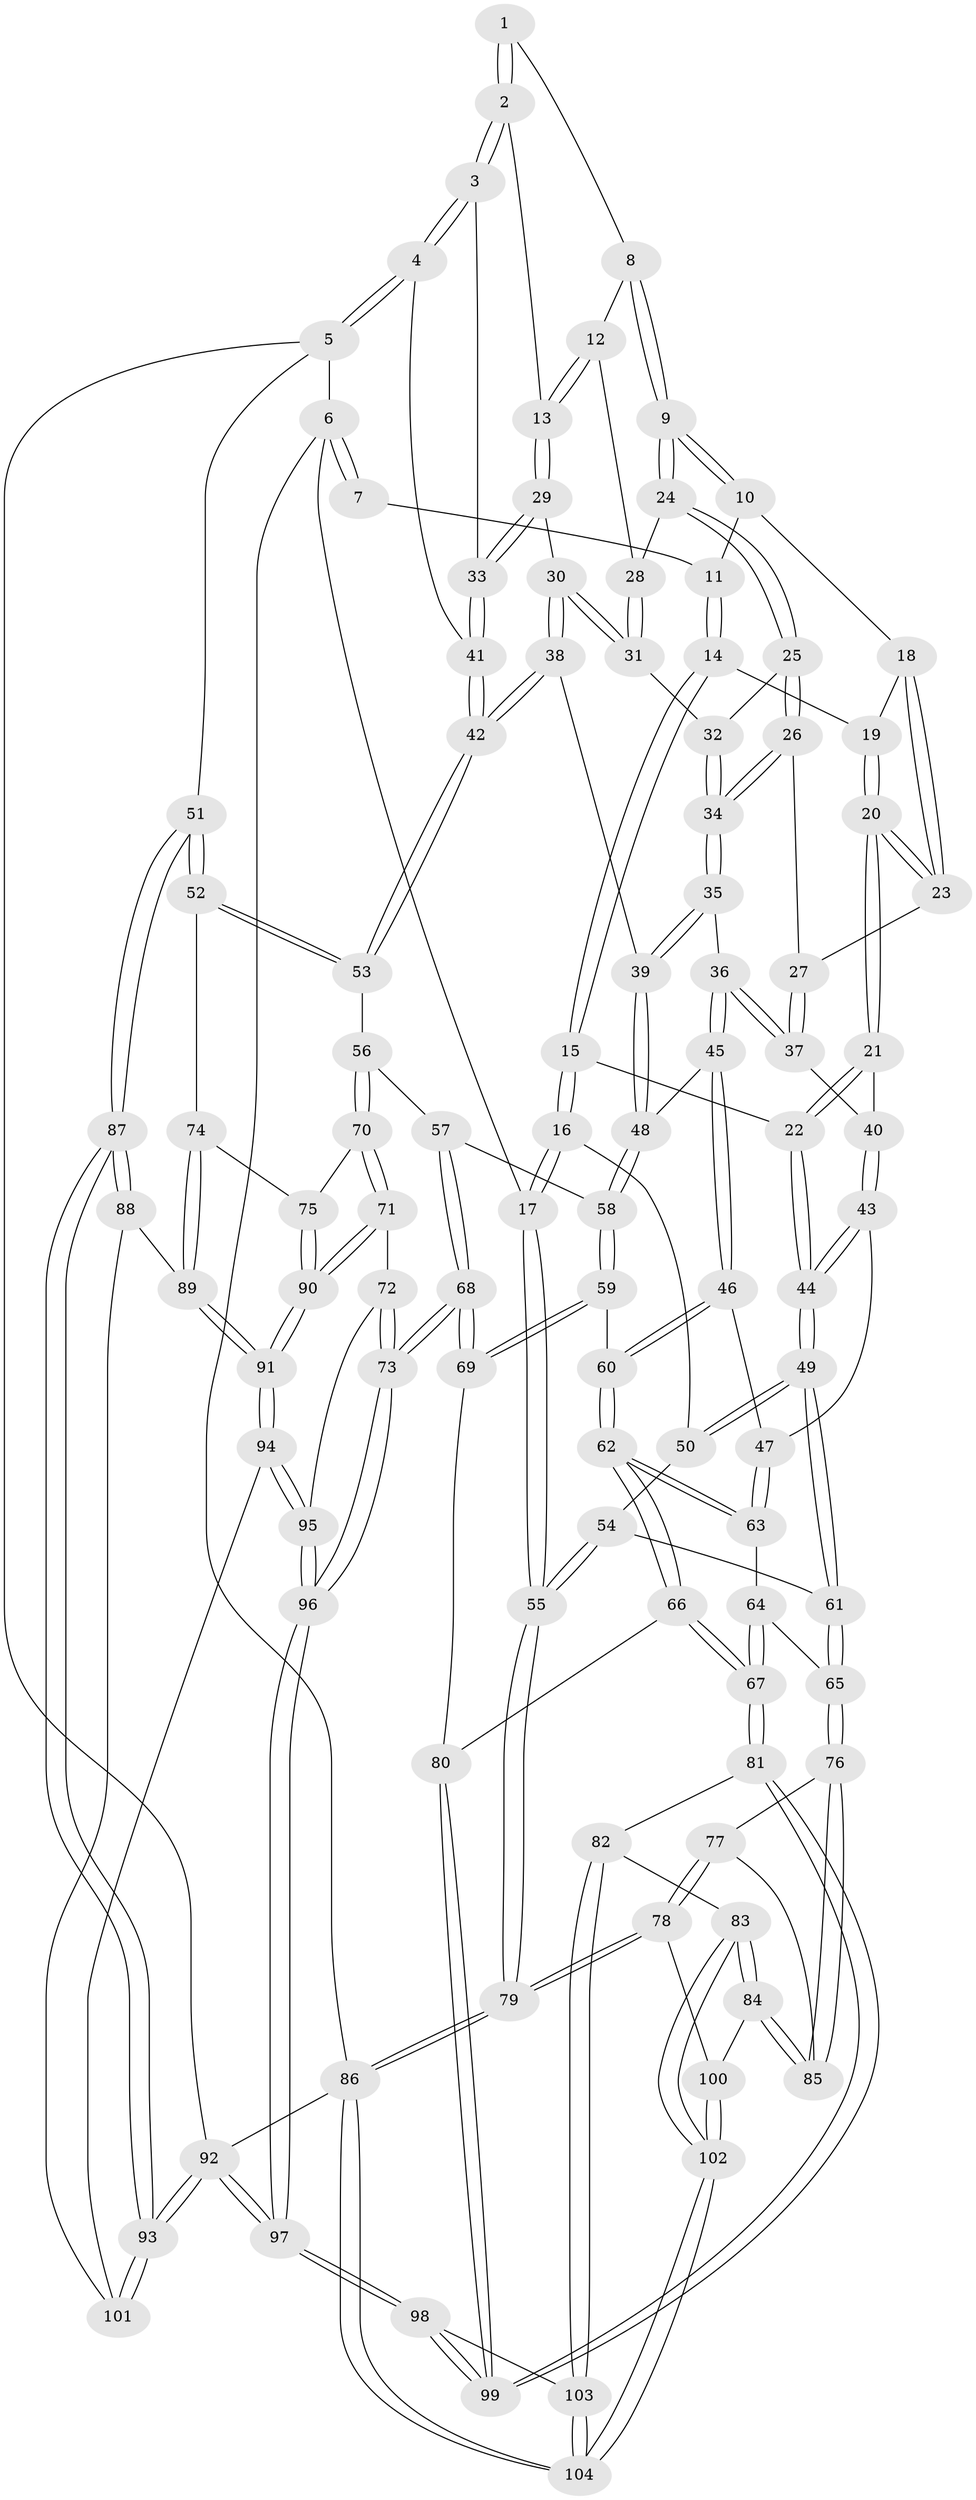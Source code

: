 // coarse degree distribution, {4: 0.53125, 3: 0.28125, 2: 0.0625, 5: 0.09375, 6: 0.03125}
// Generated by graph-tools (version 1.1) at 2025/38/03/04/25 23:38:33]
// undirected, 104 vertices, 257 edges
graph export_dot {
  node [color=gray90,style=filled];
  1 [pos="+0.4167053669885086+0"];
  2 [pos="+1+0"];
  3 [pos="+1+0"];
  4 [pos="+1+0"];
  5 [pos="+1+0"];
  6 [pos="+0+0"];
  7 [pos="+0.09470621596671118+0"];
  8 [pos="+0.43046258382102676+0"];
  9 [pos="+0.43964996918400756+0.04366297240472445"];
  10 [pos="+0.28891792635581076+0.08948963741326195"];
  11 [pos="+0.1619661847438522+0"];
  12 [pos="+0.6997833660179223+0.06519720464443729"];
  13 [pos="+0.7292546827519995+0.05828582558448886"];
  14 [pos="+0.15473234514247386+0.0697088572322672"];
  15 [pos="+0+0.2918371123264129"];
  16 [pos="+0+0.30058814003638673"];
  17 [pos="+0+0.27743573744722455"];
  18 [pos="+0.2749733226187298+0.12628559790628785"];
  19 [pos="+0.16934294922866194+0.09088977933638653"];
  20 [pos="+0.23660543954923324+0.2380322774451149"];
  21 [pos="+0.19152350112003144+0.29086654214730245"];
  22 [pos="+0.10804891114445728+0.3060886872877792"];
  23 [pos="+0.2650344801666401+0.2224171431102372"];
  24 [pos="+0.4474728851015161+0.06093218538155076"];
  25 [pos="+0.4231140667669414+0.16453144485883686"];
  26 [pos="+0.39034222633341253+0.20235900431553144"];
  27 [pos="+0.3725303577677188+0.21703572875181956"];
  28 [pos="+0.5715991447531922+0.10222101487307057"];
  29 [pos="+0.729158437203629+0.18181556295075213"];
  30 [pos="+0.6127373073820856+0.26112350258902634"];
  31 [pos="+0.5869607267001292+0.24027497219574234"];
  32 [pos="+0.5230182886879549+0.23964229110993532"];
  33 [pos="+0.8189025669712017+0.28587254271097773"];
  34 [pos="+0.4847712398784694+0.30181128945944724"];
  35 [pos="+0.4715375595696162+0.382749512359562"];
  36 [pos="+0.4162932758851714+0.3859383677314014"];
  37 [pos="+0.40247373270158004+0.3753404083414322"];
  38 [pos="+0.6316911162659226+0.42805957409319567"];
  39 [pos="+0.6170437710843102+0.4382740210950499"];
  40 [pos="+0.27090793906139965+0.3715659398933906"];
  41 [pos="+0.8481418514643165+0.36201948012925644"];
  42 [pos="+0.8500903602528393+0.4171766844830281"];
  43 [pos="+0.252330731235972+0.5674984724378261"];
  44 [pos="+0.21610689282355855+0.5767901719195411"];
  45 [pos="+0.36660656924586127+0.5362180939183743"];
  46 [pos="+0.3408391206900583+0.5625596501533349"];
  47 [pos="+0.2773892185823353+0.5719605441907822"];
  48 [pos="+0.5898326715568036+0.5202176909223297"];
  49 [pos="+0.1918896682641157+0.5917053234698422"];
  50 [pos="+0.02407366622503375+0.451581643693255"];
  51 [pos="+1+0.5160003500621999"];
  52 [pos="+1+0.516771864255075"];
  53 [pos="+0.9198652084300323+0.47892517976259125"];
  54 [pos="+0.031401987384530115+0.6260481552313643"];
  55 [pos="+0+0.7045462190056478"];
  56 [pos="+0.8012360492699572+0.6527393189667513"];
  57 [pos="+0.6888660470801746+0.6641267958861158"];
  58 [pos="+0.5904364556900682+0.5531955193528236"];
  59 [pos="+0.48600113187606675+0.6793602130948818"];
  60 [pos="+0.4620825516056061+0.6760982250844193"];
  61 [pos="+0.16359487481577073+0.6303550108396196"];
  62 [pos="+0.3490556924516562+0.7704028323926533"];
  63 [pos="+0.32068650133797355+0.7021960144782547"];
  64 [pos="+0.24705586833061188+0.7246371312384102"];
  65 [pos="+0.1627810151622205+0.6631795790451087"];
  66 [pos="+0.33809410161803954+0.8016102693581687"];
  67 [pos="+0.3355908267985351+0.8040017994458964"];
  68 [pos="+0.6134963132964285+0.8242980995016255"];
  69 [pos="+0.5434348499353674+0.7774589045154873"];
  70 [pos="+0.8098423979419027+0.682407972933122"];
  71 [pos="+0.779757688420609+0.774599659217518"];
  72 [pos="+0.7642875500232634+0.7865569805102754"];
  73 [pos="+0.6321526114105496+0.8690433412099191"];
  74 [pos="+0.9430989775563974+0.7499374832565069"];
  75 [pos="+0.8849570402658381+0.7561363313227024"];
  76 [pos="+0.14466964391454432+0.7339309509708225"];
  77 [pos="+0+0.730319680242841"];
  78 [pos="+0+0.7188772885253963"];
  79 [pos="+0+0.7110904105672238"];
  80 [pos="+0.4425856641832116+0.8219892311645796"];
  81 [pos="+0.3231785851401496+0.824142811077176"];
  82 [pos="+0.18071681631972056+0.8645106607799551"];
  83 [pos="+0.16045442933119053+0.8607310377166543"];
  84 [pos="+0.1476428442701387+0.8276038486697873"];
  85 [pos="+0.1450650381440424+0.7948743387544556"];
  86 [pos="+0+1"];
  87 [pos="+1+0.9294000266467797"];
  88 [pos="+1+0.8480618716578702"];
  89 [pos="+0.9602881036304847+0.7916624057399777"];
  90 [pos="+0.8598560352890147+0.843423341380909"];
  91 [pos="+0.8621253399038384+0.8605879041221952"];
  92 [pos="+1+1"];
  93 [pos="+1+1"];
  94 [pos="+0.861514315192291+0.8940843818738704"];
  95 [pos="+0.8429731825926837+0.9103607530765871"];
  96 [pos="+0.6546936146624648+1"];
  97 [pos="+0.6297575115018709+1"];
  98 [pos="+0.4861261494175913+1"];
  99 [pos="+0.47401015125087215+1"];
  100 [pos="+0.0280495436129195+0.8054545327348402"];
  101 [pos="+0.8860139286911111+0.8956796897500915"];
  102 [pos="+0+1"];
  103 [pos="+0.4277161522691224+1"];
  104 [pos="+0+1"];
  1 -- 2;
  1 -- 2;
  1 -- 8;
  2 -- 3;
  2 -- 3;
  2 -- 13;
  3 -- 4;
  3 -- 4;
  3 -- 33;
  4 -- 5;
  4 -- 5;
  4 -- 41;
  5 -- 6;
  5 -- 51;
  5 -- 92;
  6 -- 7;
  6 -- 7;
  6 -- 17;
  6 -- 86;
  7 -- 11;
  8 -- 9;
  8 -- 9;
  8 -- 12;
  9 -- 10;
  9 -- 10;
  9 -- 24;
  9 -- 24;
  10 -- 11;
  10 -- 18;
  11 -- 14;
  11 -- 14;
  12 -- 13;
  12 -- 13;
  12 -- 28;
  13 -- 29;
  13 -- 29;
  14 -- 15;
  14 -- 15;
  14 -- 19;
  15 -- 16;
  15 -- 16;
  15 -- 22;
  16 -- 17;
  16 -- 17;
  16 -- 50;
  17 -- 55;
  17 -- 55;
  18 -- 19;
  18 -- 23;
  18 -- 23;
  19 -- 20;
  19 -- 20;
  20 -- 21;
  20 -- 21;
  20 -- 23;
  20 -- 23;
  21 -- 22;
  21 -- 22;
  21 -- 40;
  22 -- 44;
  22 -- 44;
  23 -- 27;
  24 -- 25;
  24 -- 25;
  24 -- 28;
  25 -- 26;
  25 -- 26;
  25 -- 32;
  26 -- 27;
  26 -- 34;
  26 -- 34;
  27 -- 37;
  27 -- 37;
  28 -- 31;
  28 -- 31;
  29 -- 30;
  29 -- 33;
  29 -- 33;
  30 -- 31;
  30 -- 31;
  30 -- 38;
  30 -- 38;
  31 -- 32;
  32 -- 34;
  32 -- 34;
  33 -- 41;
  33 -- 41;
  34 -- 35;
  34 -- 35;
  35 -- 36;
  35 -- 39;
  35 -- 39;
  36 -- 37;
  36 -- 37;
  36 -- 45;
  36 -- 45;
  37 -- 40;
  38 -- 39;
  38 -- 42;
  38 -- 42;
  39 -- 48;
  39 -- 48;
  40 -- 43;
  40 -- 43;
  41 -- 42;
  41 -- 42;
  42 -- 53;
  42 -- 53;
  43 -- 44;
  43 -- 44;
  43 -- 47;
  44 -- 49;
  44 -- 49;
  45 -- 46;
  45 -- 46;
  45 -- 48;
  46 -- 47;
  46 -- 60;
  46 -- 60;
  47 -- 63;
  47 -- 63;
  48 -- 58;
  48 -- 58;
  49 -- 50;
  49 -- 50;
  49 -- 61;
  49 -- 61;
  50 -- 54;
  51 -- 52;
  51 -- 52;
  51 -- 87;
  51 -- 87;
  52 -- 53;
  52 -- 53;
  52 -- 74;
  53 -- 56;
  54 -- 55;
  54 -- 55;
  54 -- 61;
  55 -- 79;
  55 -- 79;
  56 -- 57;
  56 -- 70;
  56 -- 70;
  57 -- 58;
  57 -- 68;
  57 -- 68;
  58 -- 59;
  58 -- 59;
  59 -- 60;
  59 -- 69;
  59 -- 69;
  60 -- 62;
  60 -- 62;
  61 -- 65;
  61 -- 65;
  62 -- 63;
  62 -- 63;
  62 -- 66;
  62 -- 66;
  63 -- 64;
  64 -- 65;
  64 -- 67;
  64 -- 67;
  65 -- 76;
  65 -- 76;
  66 -- 67;
  66 -- 67;
  66 -- 80;
  67 -- 81;
  67 -- 81;
  68 -- 69;
  68 -- 69;
  68 -- 73;
  68 -- 73;
  69 -- 80;
  70 -- 71;
  70 -- 71;
  70 -- 75;
  71 -- 72;
  71 -- 90;
  71 -- 90;
  72 -- 73;
  72 -- 73;
  72 -- 95;
  73 -- 96;
  73 -- 96;
  74 -- 75;
  74 -- 89;
  74 -- 89;
  75 -- 90;
  75 -- 90;
  76 -- 77;
  76 -- 85;
  76 -- 85;
  77 -- 78;
  77 -- 78;
  77 -- 85;
  78 -- 79;
  78 -- 79;
  78 -- 100;
  79 -- 86;
  79 -- 86;
  80 -- 99;
  80 -- 99;
  81 -- 82;
  81 -- 99;
  81 -- 99;
  82 -- 83;
  82 -- 103;
  82 -- 103;
  83 -- 84;
  83 -- 84;
  83 -- 102;
  83 -- 102;
  84 -- 85;
  84 -- 85;
  84 -- 100;
  86 -- 104;
  86 -- 104;
  86 -- 92;
  87 -- 88;
  87 -- 88;
  87 -- 93;
  87 -- 93;
  88 -- 89;
  88 -- 101;
  89 -- 91;
  89 -- 91;
  90 -- 91;
  90 -- 91;
  91 -- 94;
  91 -- 94;
  92 -- 93;
  92 -- 93;
  92 -- 97;
  92 -- 97;
  93 -- 101;
  93 -- 101;
  94 -- 95;
  94 -- 95;
  94 -- 101;
  95 -- 96;
  95 -- 96;
  96 -- 97;
  96 -- 97;
  97 -- 98;
  97 -- 98;
  98 -- 99;
  98 -- 99;
  98 -- 103;
  100 -- 102;
  100 -- 102;
  102 -- 104;
  102 -- 104;
  103 -- 104;
  103 -- 104;
}
